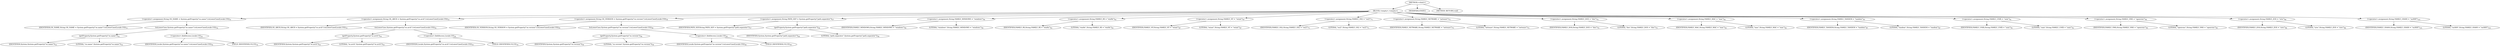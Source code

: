 digraph "&lt;clinit&gt;" {  
"637" [label = <(METHOD,&lt;clinit&gt;)> ]
"638" [label = <(BLOCK,&lt;empty&gt;,&lt;empty&gt;)> ]
"639" [label = <(&lt;operator&gt;.assignment,String OS_NAME = System.getProperty(&quot;os.name&quot;).toLowerCase(Locale.US))<SUB>31</SUB>> ]
"640" [label = <(IDENTIFIER,OS_NAME,String OS_NAME = System.getProperty(&quot;os.name&quot;).toLowerCase(Locale.US))<SUB>31</SUB>> ]
"641" [label = <(toLowerCase,System.getProperty(&quot;os.name&quot;).toLowerCase(Locale.US))<SUB>32</SUB>> ]
"642" [label = <(getProperty,System.getProperty(&quot;os.name&quot;))<SUB>32</SUB>> ]
"643" [label = <(IDENTIFIER,System,System.getProperty(&quot;os.name&quot;))<SUB>32</SUB>> ]
"644" [label = <(LITERAL,&quot;os.name&quot;,System.getProperty(&quot;os.name&quot;))<SUB>32</SUB>> ]
"645" [label = <(&lt;operator&gt;.fieldAccess,Locale.US)<SUB>32</SUB>> ]
"646" [label = <(IDENTIFIER,Locale,System.getProperty(&quot;os.name&quot;).toLowerCase(Locale.US))<SUB>32</SUB>> ]
"647" [label = <(FIELD_IDENTIFIER,US,US)<SUB>32</SUB>> ]
"648" [label = <(&lt;operator&gt;.assignment,String OS_ARCH = System.getProperty(&quot;os.arch&quot;).toLowerCase(Locale.US))<SUB>33</SUB>> ]
"649" [label = <(IDENTIFIER,OS_ARCH,String OS_ARCH = System.getProperty(&quot;os.arch&quot;).toLowerCase(Locale.US))<SUB>33</SUB>> ]
"650" [label = <(toLowerCase,System.getProperty(&quot;os.arch&quot;).toLowerCase(Locale.US))<SUB>34</SUB>> ]
"651" [label = <(getProperty,System.getProperty(&quot;os.arch&quot;))<SUB>34</SUB>> ]
"652" [label = <(IDENTIFIER,System,System.getProperty(&quot;os.arch&quot;))<SUB>34</SUB>> ]
"653" [label = <(LITERAL,&quot;os.arch&quot;,System.getProperty(&quot;os.arch&quot;))<SUB>34</SUB>> ]
"654" [label = <(&lt;operator&gt;.fieldAccess,Locale.US)<SUB>34</SUB>> ]
"655" [label = <(IDENTIFIER,Locale,System.getProperty(&quot;os.arch&quot;).toLowerCase(Locale.US))<SUB>34</SUB>> ]
"656" [label = <(FIELD_IDENTIFIER,US,US)<SUB>34</SUB>> ]
"657" [label = <(&lt;operator&gt;.assignment,String OS_VERSION = System.getProperty(&quot;os.version&quot;).toLowerCase(Locale.US))<SUB>35</SUB>> ]
"658" [label = <(IDENTIFIER,OS_VERSION,String OS_VERSION = System.getProperty(&quot;os.version&quot;).toLowerCase(Locale.US))<SUB>35</SUB>> ]
"659" [label = <(toLowerCase,System.getProperty(&quot;os.version&quot;).toLowerCase(Locale.US))<SUB>36</SUB>> ]
"660" [label = <(getProperty,System.getProperty(&quot;os.version&quot;))<SUB>36</SUB>> ]
"661" [label = <(IDENTIFIER,System,System.getProperty(&quot;os.version&quot;))<SUB>36</SUB>> ]
"662" [label = <(LITERAL,&quot;os.version&quot;,System.getProperty(&quot;os.version&quot;))<SUB>36</SUB>> ]
"663" [label = <(&lt;operator&gt;.fieldAccess,Locale.US)<SUB>36</SUB>> ]
"664" [label = <(IDENTIFIER,Locale,System.getProperty(&quot;os.version&quot;).toLowerCase(Locale.US))<SUB>36</SUB>> ]
"665" [label = <(FIELD_IDENTIFIER,US,US)<SUB>36</SUB>> ]
"666" [label = <(&lt;operator&gt;.assignment,String PATH_SEP = System.getProperty(&quot;path.separator&quot;))<SUB>37</SUB>> ]
"667" [label = <(IDENTIFIER,PATH_SEP,String PATH_SEP = System.getProperty(&quot;path.separator&quot;))<SUB>37</SUB>> ]
"668" [label = <(getProperty,System.getProperty(&quot;path.separator&quot;))<SUB>38</SUB>> ]
"669" [label = <(IDENTIFIER,System,System.getProperty(&quot;path.separator&quot;))<SUB>38</SUB>> ]
"670" [label = <(LITERAL,&quot;path.separator&quot;,System.getProperty(&quot;path.separator&quot;))<SUB>38</SUB>> ]
"671" [label = <(&lt;operator&gt;.assignment,String FAMILY_WINDOWS = &quot;windows&quot;)<SUB>59</SUB>> ]
"672" [label = <(IDENTIFIER,FAMILY_WINDOWS,String FAMILY_WINDOWS = &quot;windows&quot;)<SUB>59</SUB>> ]
"673" [label = <(LITERAL,&quot;windows&quot;,String FAMILY_WINDOWS = &quot;windows&quot;)<SUB>59</SUB>> ]
"674" [label = <(&lt;operator&gt;.assignment,String FAMILY_9X = &quot;win9x&quot;)<SUB>63</SUB>> ]
"675" [label = <(IDENTIFIER,FAMILY_9X,String FAMILY_9X = &quot;win9x&quot;)<SUB>63</SUB>> ]
"676" [label = <(LITERAL,&quot;win9x&quot;,String FAMILY_9X = &quot;win9x&quot;)<SUB>63</SUB>> ]
"677" [label = <(&lt;operator&gt;.assignment,String FAMILY_NT = &quot;winnt&quot;)<SUB>67</SUB>> ]
"678" [label = <(IDENTIFIER,FAMILY_NT,String FAMILY_NT = &quot;winnt&quot;)<SUB>67</SUB>> ]
"679" [label = <(LITERAL,&quot;winnt&quot;,String FAMILY_NT = &quot;winnt&quot;)<SUB>67</SUB>> ]
"680" [label = <(&lt;operator&gt;.assignment,String FAMILY_OS2 = &quot;os/2&quot;)<SUB>71</SUB>> ]
"681" [label = <(IDENTIFIER,FAMILY_OS2,String FAMILY_OS2 = &quot;os/2&quot;)<SUB>71</SUB>> ]
"682" [label = <(LITERAL,&quot;os/2&quot;,String FAMILY_OS2 = &quot;os/2&quot;)<SUB>71</SUB>> ]
"683" [label = <(&lt;operator&gt;.assignment,String FAMILY_NETWARE = &quot;netware&quot;)<SUB>75</SUB>> ]
"684" [label = <(IDENTIFIER,FAMILY_NETWARE,String FAMILY_NETWARE = &quot;netware&quot;)<SUB>75</SUB>> ]
"685" [label = <(LITERAL,&quot;netware&quot;,String FAMILY_NETWARE = &quot;netware&quot;)<SUB>75</SUB>> ]
"686" [label = <(&lt;operator&gt;.assignment,String FAMILY_DOS = &quot;dos&quot;)<SUB>79</SUB>> ]
"687" [label = <(IDENTIFIER,FAMILY_DOS,String FAMILY_DOS = &quot;dos&quot;)<SUB>79</SUB>> ]
"688" [label = <(LITERAL,&quot;dos&quot;,String FAMILY_DOS = &quot;dos&quot;)<SUB>79</SUB>> ]
"689" [label = <(&lt;operator&gt;.assignment,String FAMILY_MAC = &quot;mac&quot;)<SUB>83</SUB>> ]
"690" [label = <(IDENTIFIER,FAMILY_MAC,String FAMILY_MAC = &quot;mac&quot;)<SUB>83</SUB>> ]
"691" [label = <(LITERAL,&quot;mac&quot;,String FAMILY_MAC = &quot;mac&quot;)<SUB>83</SUB>> ]
"692" [label = <(&lt;operator&gt;.assignment,String FAMILY_TANDEM = &quot;tandem&quot;)<SUB>87</SUB>> ]
"693" [label = <(IDENTIFIER,FAMILY_TANDEM,String FAMILY_TANDEM = &quot;tandem&quot;)<SUB>87</SUB>> ]
"694" [label = <(LITERAL,&quot;tandem&quot;,String FAMILY_TANDEM = &quot;tandem&quot;)<SUB>87</SUB>> ]
"695" [label = <(&lt;operator&gt;.assignment,String FAMILY_UNIX = &quot;unix&quot;)<SUB>91</SUB>> ]
"696" [label = <(IDENTIFIER,FAMILY_UNIX,String FAMILY_UNIX = &quot;unix&quot;)<SUB>91</SUB>> ]
"697" [label = <(LITERAL,&quot;unix&quot;,String FAMILY_UNIX = &quot;unix&quot;)<SUB>91</SUB>> ]
"698" [label = <(&lt;operator&gt;.assignment,String FAMILY_VMS = &quot;openvms&quot;)<SUB>95</SUB>> ]
"699" [label = <(IDENTIFIER,FAMILY_VMS,String FAMILY_VMS = &quot;openvms&quot;)<SUB>95</SUB>> ]
"700" [label = <(LITERAL,&quot;openvms&quot;,String FAMILY_VMS = &quot;openvms&quot;)<SUB>95</SUB>> ]
"701" [label = <(&lt;operator&gt;.assignment,String FAMILY_ZOS = &quot;z/os&quot;)<SUB>99</SUB>> ]
"702" [label = <(IDENTIFIER,FAMILY_ZOS,String FAMILY_ZOS = &quot;z/os&quot;)<SUB>99</SUB>> ]
"703" [label = <(LITERAL,&quot;z/os&quot;,String FAMILY_ZOS = &quot;z/os&quot;)<SUB>99</SUB>> ]
"704" [label = <(&lt;operator&gt;.assignment,String FAMILY_OS400 = &quot;os/400&quot;)<SUB>101</SUB>> ]
"705" [label = <(IDENTIFIER,FAMILY_OS400,String FAMILY_OS400 = &quot;os/400&quot;)<SUB>101</SUB>> ]
"706" [label = <(LITERAL,&quot;os/400&quot;,String FAMILY_OS400 = &quot;os/400&quot;)<SUB>101</SUB>> ]
"707" [label = <(MODIFIER,STATIC)> ]
"708" [label = <(METHOD_RETURN,void)> ]
  "637" -> "638" 
  "637" -> "707" 
  "637" -> "708" 
  "638" -> "639" 
  "638" -> "648" 
  "638" -> "657" 
  "638" -> "666" 
  "638" -> "671" 
  "638" -> "674" 
  "638" -> "677" 
  "638" -> "680" 
  "638" -> "683" 
  "638" -> "686" 
  "638" -> "689" 
  "638" -> "692" 
  "638" -> "695" 
  "638" -> "698" 
  "638" -> "701" 
  "638" -> "704" 
  "639" -> "640" 
  "639" -> "641" 
  "641" -> "642" 
  "641" -> "645" 
  "642" -> "643" 
  "642" -> "644" 
  "645" -> "646" 
  "645" -> "647" 
  "648" -> "649" 
  "648" -> "650" 
  "650" -> "651" 
  "650" -> "654" 
  "651" -> "652" 
  "651" -> "653" 
  "654" -> "655" 
  "654" -> "656" 
  "657" -> "658" 
  "657" -> "659" 
  "659" -> "660" 
  "659" -> "663" 
  "660" -> "661" 
  "660" -> "662" 
  "663" -> "664" 
  "663" -> "665" 
  "666" -> "667" 
  "666" -> "668" 
  "668" -> "669" 
  "668" -> "670" 
  "671" -> "672" 
  "671" -> "673" 
  "674" -> "675" 
  "674" -> "676" 
  "677" -> "678" 
  "677" -> "679" 
  "680" -> "681" 
  "680" -> "682" 
  "683" -> "684" 
  "683" -> "685" 
  "686" -> "687" 
  "686" -> "688" 
  "689" -> "690" 
  "689" -> "691" 
  "692" -> "693" 
  "692" -> "694" 
  "695" -> "696" 
  "695" -> "697" 
  "698" -> "699" 
  "698" -> "700" 
  "701" -> "702" 
  "701" -> "703" 
  "704" -> "705" 
  "704" -> "706" 
}
